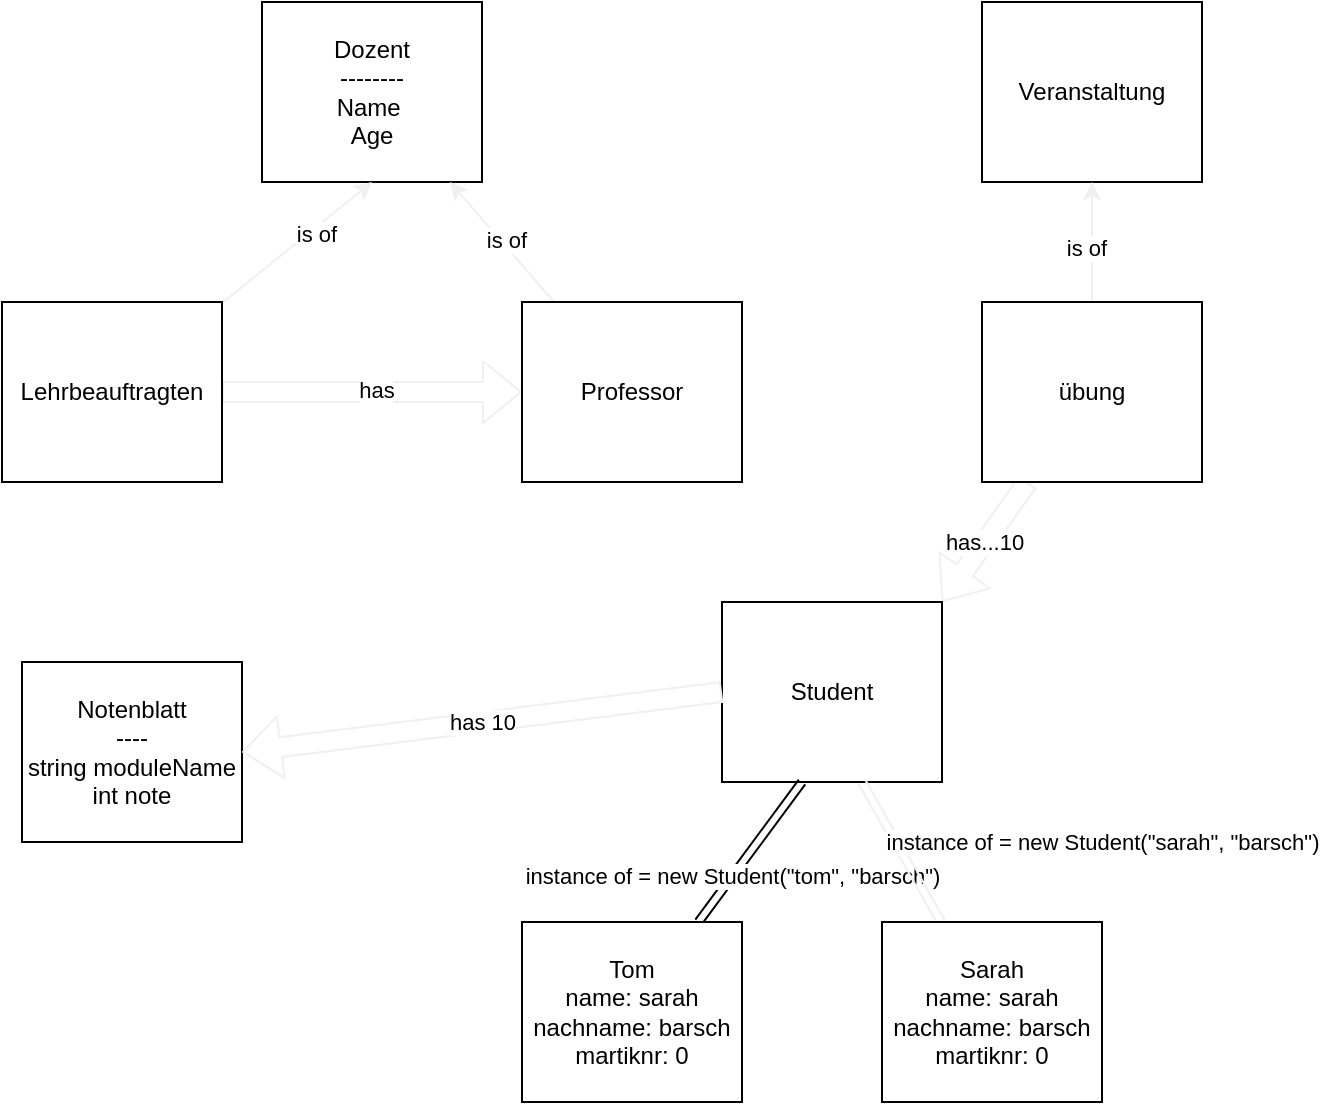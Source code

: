 <mxfile>
    <diagram id="ySEizqOwGWLPR5OnSfEn" name="Page-1">
        <mxGraphModel dx="891" dy="577" grid="1" gridSize="10" guides="1" tooltips="1" connect="1" arrows="1" fold="1" page="1" pageScale="1" pageWidth="827" pageHeight="1169" math="0" shadow="0">
            <root>
                <mxCell id="0"/>
                <mxCell id="1" parent="0"/>
                <mxCell id="5" value="Dozent&lt;br&gt;--------&lt;br&gt;Name&amp;nbsp;&lt;br&gt;Age" style="whiteSpace=wrap;html=1;" parent="1" vertex="1">
                    <mxGeometry x="140" y="40" width="110" height="90" as="geometry"/>
                </mxCell>
                <mxCell id="10" style="edgeStyle=none;html=1;entryX=0.5;entryY=1;entryDx=0;entryDy=0;strokeColor=#f0f0f0;" edge="1" parent="1" source="6" target="5">
                    <mxGeometry relative="1" as="geometry"/>
                </mxCell>
                <mxCell id="14" value="is of" style="edgeLabel;html=1;align=center;verticalAlign=middle;resizable=0;points=[];" vertex="1" connectable="0" parent="10">
                    <mxGeometry x="0.212" y="-2" relative="1" as="geometry">
                        <mxPoint as="offset"/>
                    </mxGeometry>
                </mxCell>
                <mxCell id="11" style="edgeStyle=none;shape=flexArrow;html=1;strokeColor=#f0f0f0;" edge="1" parent="1" source="6" target="8">
                    <mxGeometry relative="1" as="geometry"/>
                </mxCell>
                <mxCell id="12" value="has" style="edgeLabel;html=1;align=center;verticalAlign=middle;resizable=0;points=[];" vertex="1" connectable="0" parent="11">
                    <mxGeometry x="0.021" y="1" relative="1" as="geometry">
                        <mxPoint as="offset"/>
                    </mxGeometry>
                </mxCell>
                <mxCell id="6" value="Lehrbeauftragten" style="whiteSpace=wrap;html=1;" vertex="1" parent="1">
                    <mxGeometry x="10" y="190" width="110" height="90" as="geometry"/>
                </mxCell>
                <mxCell id="9" style="edgeStyle=none;html=1;strokeColor=#f0f0f0;" edge="1" parent="1" source="8" target="5">
                    <mxGeometry relative="1" as="geometry"/>
                </mxCell>
                <mxCell id="13" value="is of" style="edgeLabel;html=1;align=center;verticalAlign=middle;resizable=0;points=[];" vertex="1" connectable="0" parent="9">
                    <mxGeometry x="-0.015" y="-2" relative="1" as="geometry">
                        <mxPoint as="offset"/>
                    </mxGeometry>
                </mxCell>
                <mxCell id="8" value="Professor" style="whiteSpace=wrap;html=1;" vertex="1" parent="1">
                    <mxGeometry x="270" y="190" width="110" height="90" as="geometry"/>
                </mxCell>
                <mxCell id="15" value="Veranstaltung" style="whiteSpace=wrap;html=1;" vertex="1" parent="1">
                    <mxGeometry x="500" y="40" width="110" height="90" as="geometry"/>
                </mxCell>
                <mxCell id="17" style="edgeStyle=none;html=1;entryX=0.5;entryY=1;entryDx=0;entryDy=0;strokeColor=#f0f0f0;" edge="1" parent="1" source="16" target="15">
                    <mxGeometry relative="1" as="geometry"/>
                </mxCell>
                <mxCell id="20" value="is of" style="edgeLabel;html=1;align=center;verticalAlign=middle;resizable=0;points=[];" vertex="1" connectable="0" parent="17">
                    <mxGeometry x="-0.078" y="3" relative="1" as="geometry">
                        <mxPoint as="offset"/>
                    </mxGeometry>
                </mxCell>
                <mxCell id="19" value="has...10" style="edgeStyle=none;html=1;entryX=1;entryY=0;entryDx=0;entryDy=0;strokeColor=#f0f0f0;shape=flexArrow;" edge="1" parent="1" source="16" target="18">
                    <mxGeometry relative="1" as="geometry"/>
                </mxCell>
                <mxCell id="16" value="übung" style="whiteSpace=wrap;html=1;" vertex="1" parent="1">
                    <mxGeometry x="500" y="190" width="110" height="90" as="geometry"/>
                </mxCell>
                <mxCell id="18" value="Student" style="whiteSpace=wrap;html=1;" vertex="1" parent="1">
                    <mxGeometry x="370" y="340" width="110" height="90" as="geometry"/>
                </mxCell>
                <mxCell id="22" style="edgeStyle=none;shape=link;html=1;" edge="1" parent="1" source="21">
                    <mxGeometry relative="1" as="geometry">
                        <mxPoint x="410" y="430.0" as="targetPoint"/>
                    </mxGeometry>
                </mxCell>
                <mxCell id="23" value="instance of = new Student(&quot;tom&quot;, &quot;barsch&quot;)" style="edgeLabel;html=1;align=center;verticalAlign=middle;resizable=0;points=[];" vertex="1" connectable="0" parent="22">
                    <mxGeometry x="-0.347" relative="1" as="geometry">
                        <mxPoint as="offset"/>
                    </mxGeometry>
                </mxCell>
                <mxCell id="21" value="Tom&lt;br&gt;name: sarah&lt;br&gt;nachname: barsch&lt;br&gt;martiknr: 0" style="whiteSpace=wrap;html=1;" vertex="1" parent="1">
                    <mxGeometry x="270" y="500" width="110" height="90" as="geometry"/>
                </mxCell>
                <mxCell id="25" value="instance of = new Student(&quot;sarah&quot;, &quot;barsch&quot;)" style="edgeStyle=none;shape=link;html=1;strokeColor=#f0f0f0;" edge="1" parent="1" source="24">
                    <mxGeometry x="-1" y="-90" relative="1" as="geometry">
                        <mxPoint x="440" y="430.0" as="targetPoint"/>
                        <mxPoint x="2" y="4" as="offset"/>
                    </mxGeometry>
                </mxCell>
                <mxCell id="24" value="Sarah&lt;br&gt;name: sarah&lt;br&gt;nachname: barsch&lt;br&gt;martiknr: 0" style="whiteSpace=wrap;html=1;" vertex="1" parent="1">
                    <mxGeometry x="450" y="500" width="110" height="90" as="geometry"/>
                </mxCell>
                <mxCell id="26" value="Notenblatt&lt;br&gt;----&lt;br&gt;string moduleName&lt;br&gt;int note" style="whiteSpace=wrap;html=1;" vertex="1" parent="1">
                    <mxGeometry x="20" y="370" width="110" height="90" as="geometry"/>
                </mxCell>
                <mxCell id="27" value="has 10" style="edgeStyle=none;html=1;entryX=1;entryY=0.5;entryDx=0;entryDy=0;strokeColor=#f0f0f0;shape=flexArrow;exitX=0;exitY=0.5;exitDx=0;exitDy=0;" edge="1" parent="1" source="18" target="26">
                    <mxGeometry relative="1" as="geometry">
                        <mxPoint x="332.857" y="380" as="sourcePoint"/>
                        <mxPoint x="290" y="440" as="targetPoint"/>
                    </mxGeometry>
                </mxCell>
            </root>
        </mxGraphModel>
    </diagram>
</mxfile>
